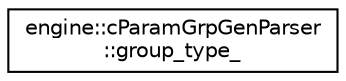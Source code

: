 digraph G
{
  edge [fontname="Helvetica",fontsize="10",labelfontname="Helvetica",labelfontsize="10"];
  node [fontname="Helvetica",fontsize="10",shape=record];
  rankdir="LR";
  Node1 [label="engine::cParamGrpGenParser\l::group_type_",height=0.2,width=0.4,color="black", fillcolor="white", style="filled",URL="$structengine_1_1cParamGrpGenParser_1_1group__type__.html"];
}
